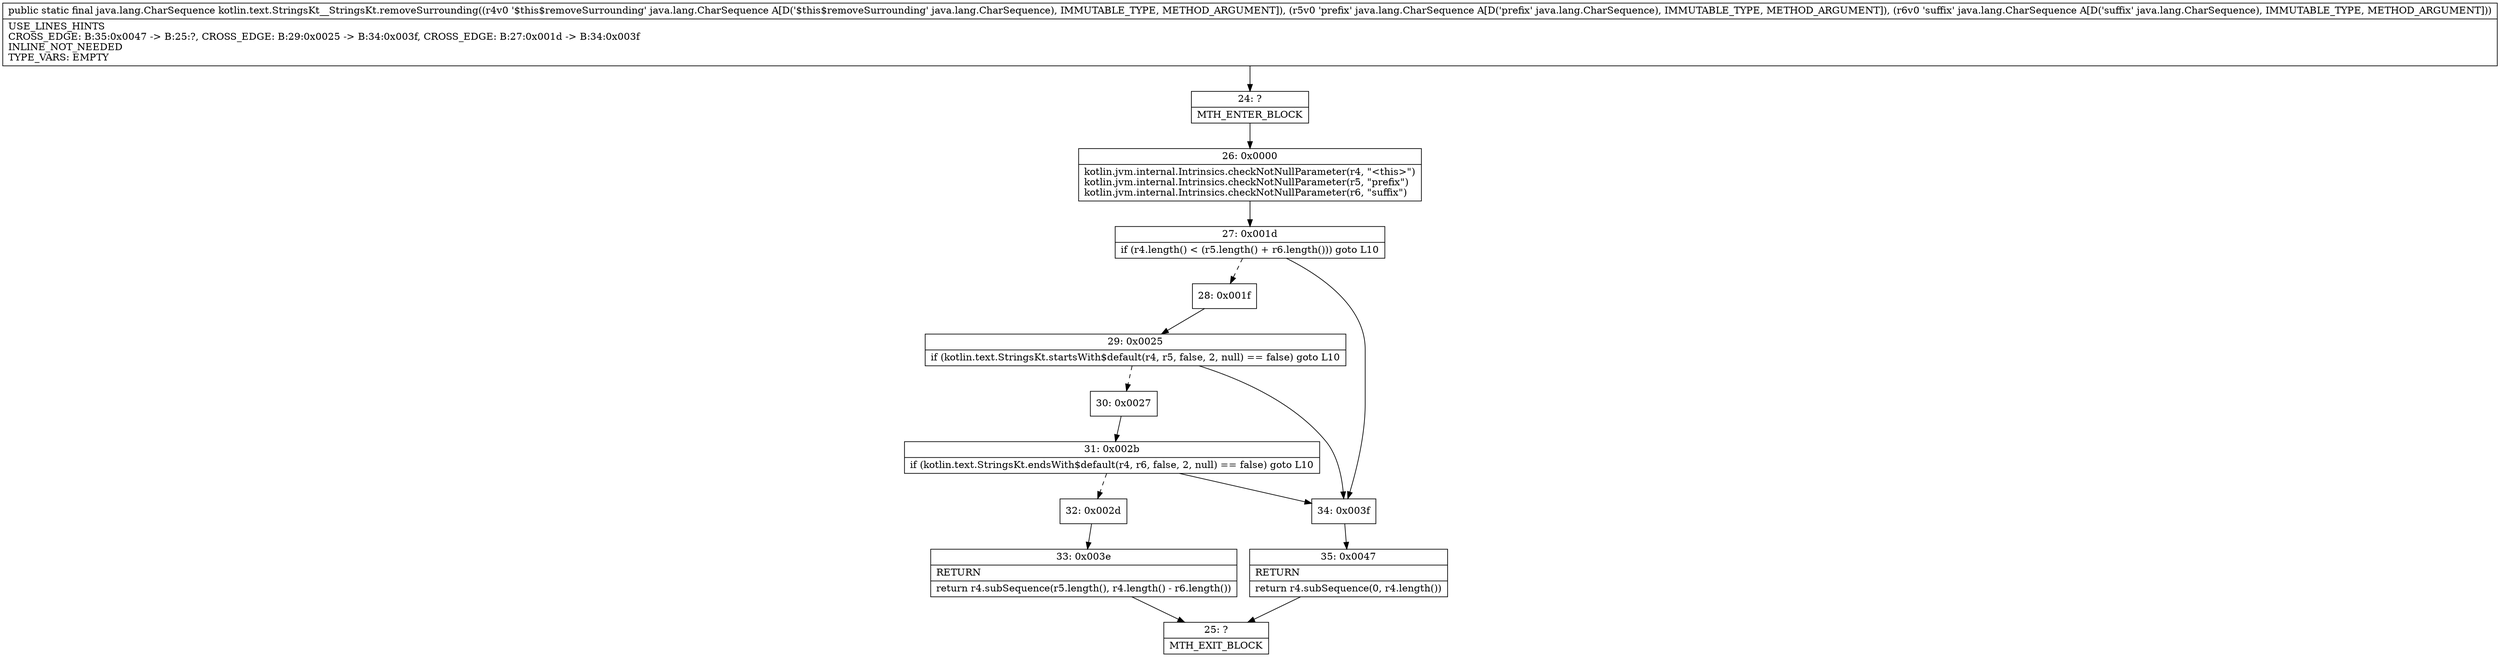 digraph "CFG forkotlin.text.StringsKt__StringsKt.removeSurrounding(Ljava\/lang\/CharSequence;Ljava\/lang\/CharSequence;Ljava\/lang\/CharSequence;)Ljava\/lang\/CharSequence;" {
Node_24 [shape=record,label="{24\:\ ?|MTH_ENTER_BLOCK\l}"];
Node_26 [shape=record,label="{26\:\ 0x0000|kotlin.jvm.internal.Intrinsics.checkNotNullParameter(r4, \"\<this\>\")\lkotlin.jvm.internal.Intrinsics.checkNotNullParameter(r5, \"prefix\")\lkotlin.jvm.internal.Intrinsics.checkNotNullParameter(r6, \"suffix\")\l}"];
Node_27 [shape=record,label="{27\:\ 0x001d|if (r4.length() \< (r5.length() + r6.length())) goto L10\l}"];
Node_28 [shape=record,label="{28\:\ 0x001f}"];
Node_29 [shape=record,label="{29\:\ 0x0025|if (kotlin.text.StringsKt.startsWith$default(r4, r5, false, 2, null) == false) goto L10\l}"];
Node_30 [shape=record,label="{30\:\ 0x0027}"];
Node_31 [shape=record,label="{31\:\ 0x002b|if (kotlin.text.StringsKt.endsWith$default(r4, r6, false, 2, null) == false) goto L10\l}"];
Node_32 [shape=record,label="{32\:\ 0x002d}"];
Node_33 [shape=record,label="{33\:\ 0x003e|RETURN\l|return r4.subSequence(r5.length(), r4.length() \- r6.length())\l}"];
Node_25 [shape=record,label="{25\:\ ?|MTH_EXIT_BLOCK\l}"];
Node_34 [shape=record,label="{34\:\ 0x003f}"];
Node_35 [shape=record,label="{35\:\ 0x0047|RETURN\l|return r4.subSequence(0, r4.length())\l}"];
MethodNode[shape=record,label="{public static final java.lang.CharSequence kotlin.text.StringsKt__StringsKt.removeSurrounding((r4v0 '$this$removeSurrounding' java.lang.CharSequence A[D('$this$removeSurrounding' java.lang.CharSequence), IMMUTABLE_TYPE, METHOD_ARGUMENT]), (r5v0 'prefix' java.lang.CharSequence A[D('prefix' java.lang.CharSequence), IMMUTABLE_TYPE, METHOD_ARGUMENT]), (r6v0 'suffix' java.lang.CharSequence A[D('suffix' java.lang.CharSequence), IMMUTABLE_TYPE, METHOD_ARGUMENT]))  | USE_LINES_HINTS\lCROSS_EDGE: B:35:0x0047 \-\> B:25:?, CROSS_EDGE: B:29:0x0025 \-\> B:34:0x003f, CROSS_EDGE: B:27:0x001d \-\> B:34:0x003f\lINLINE_NOT_NEEDED\lTYPE_VARS: EMPTY\l}"];
MethodNode -> Node_24;Node_24 -> Node_26;
Node_26 -> Node_27;
Node_27 -> Node_28[style=dashed];
Node_27 -> Node_34;
Node_28 -> Node_29;
Node_29 -> Node_30[style=dashed];
Node_29 -> Node_34;
Node_30 -> Node_31;
Node_31 -> Node_32[style=dashed];
Node_31 -> Node_34;
Node_32 -> Node_33;
Node_33 -> Node_25;
Node_34 -> Node_35;
Node_35 -> Node_25;
}

